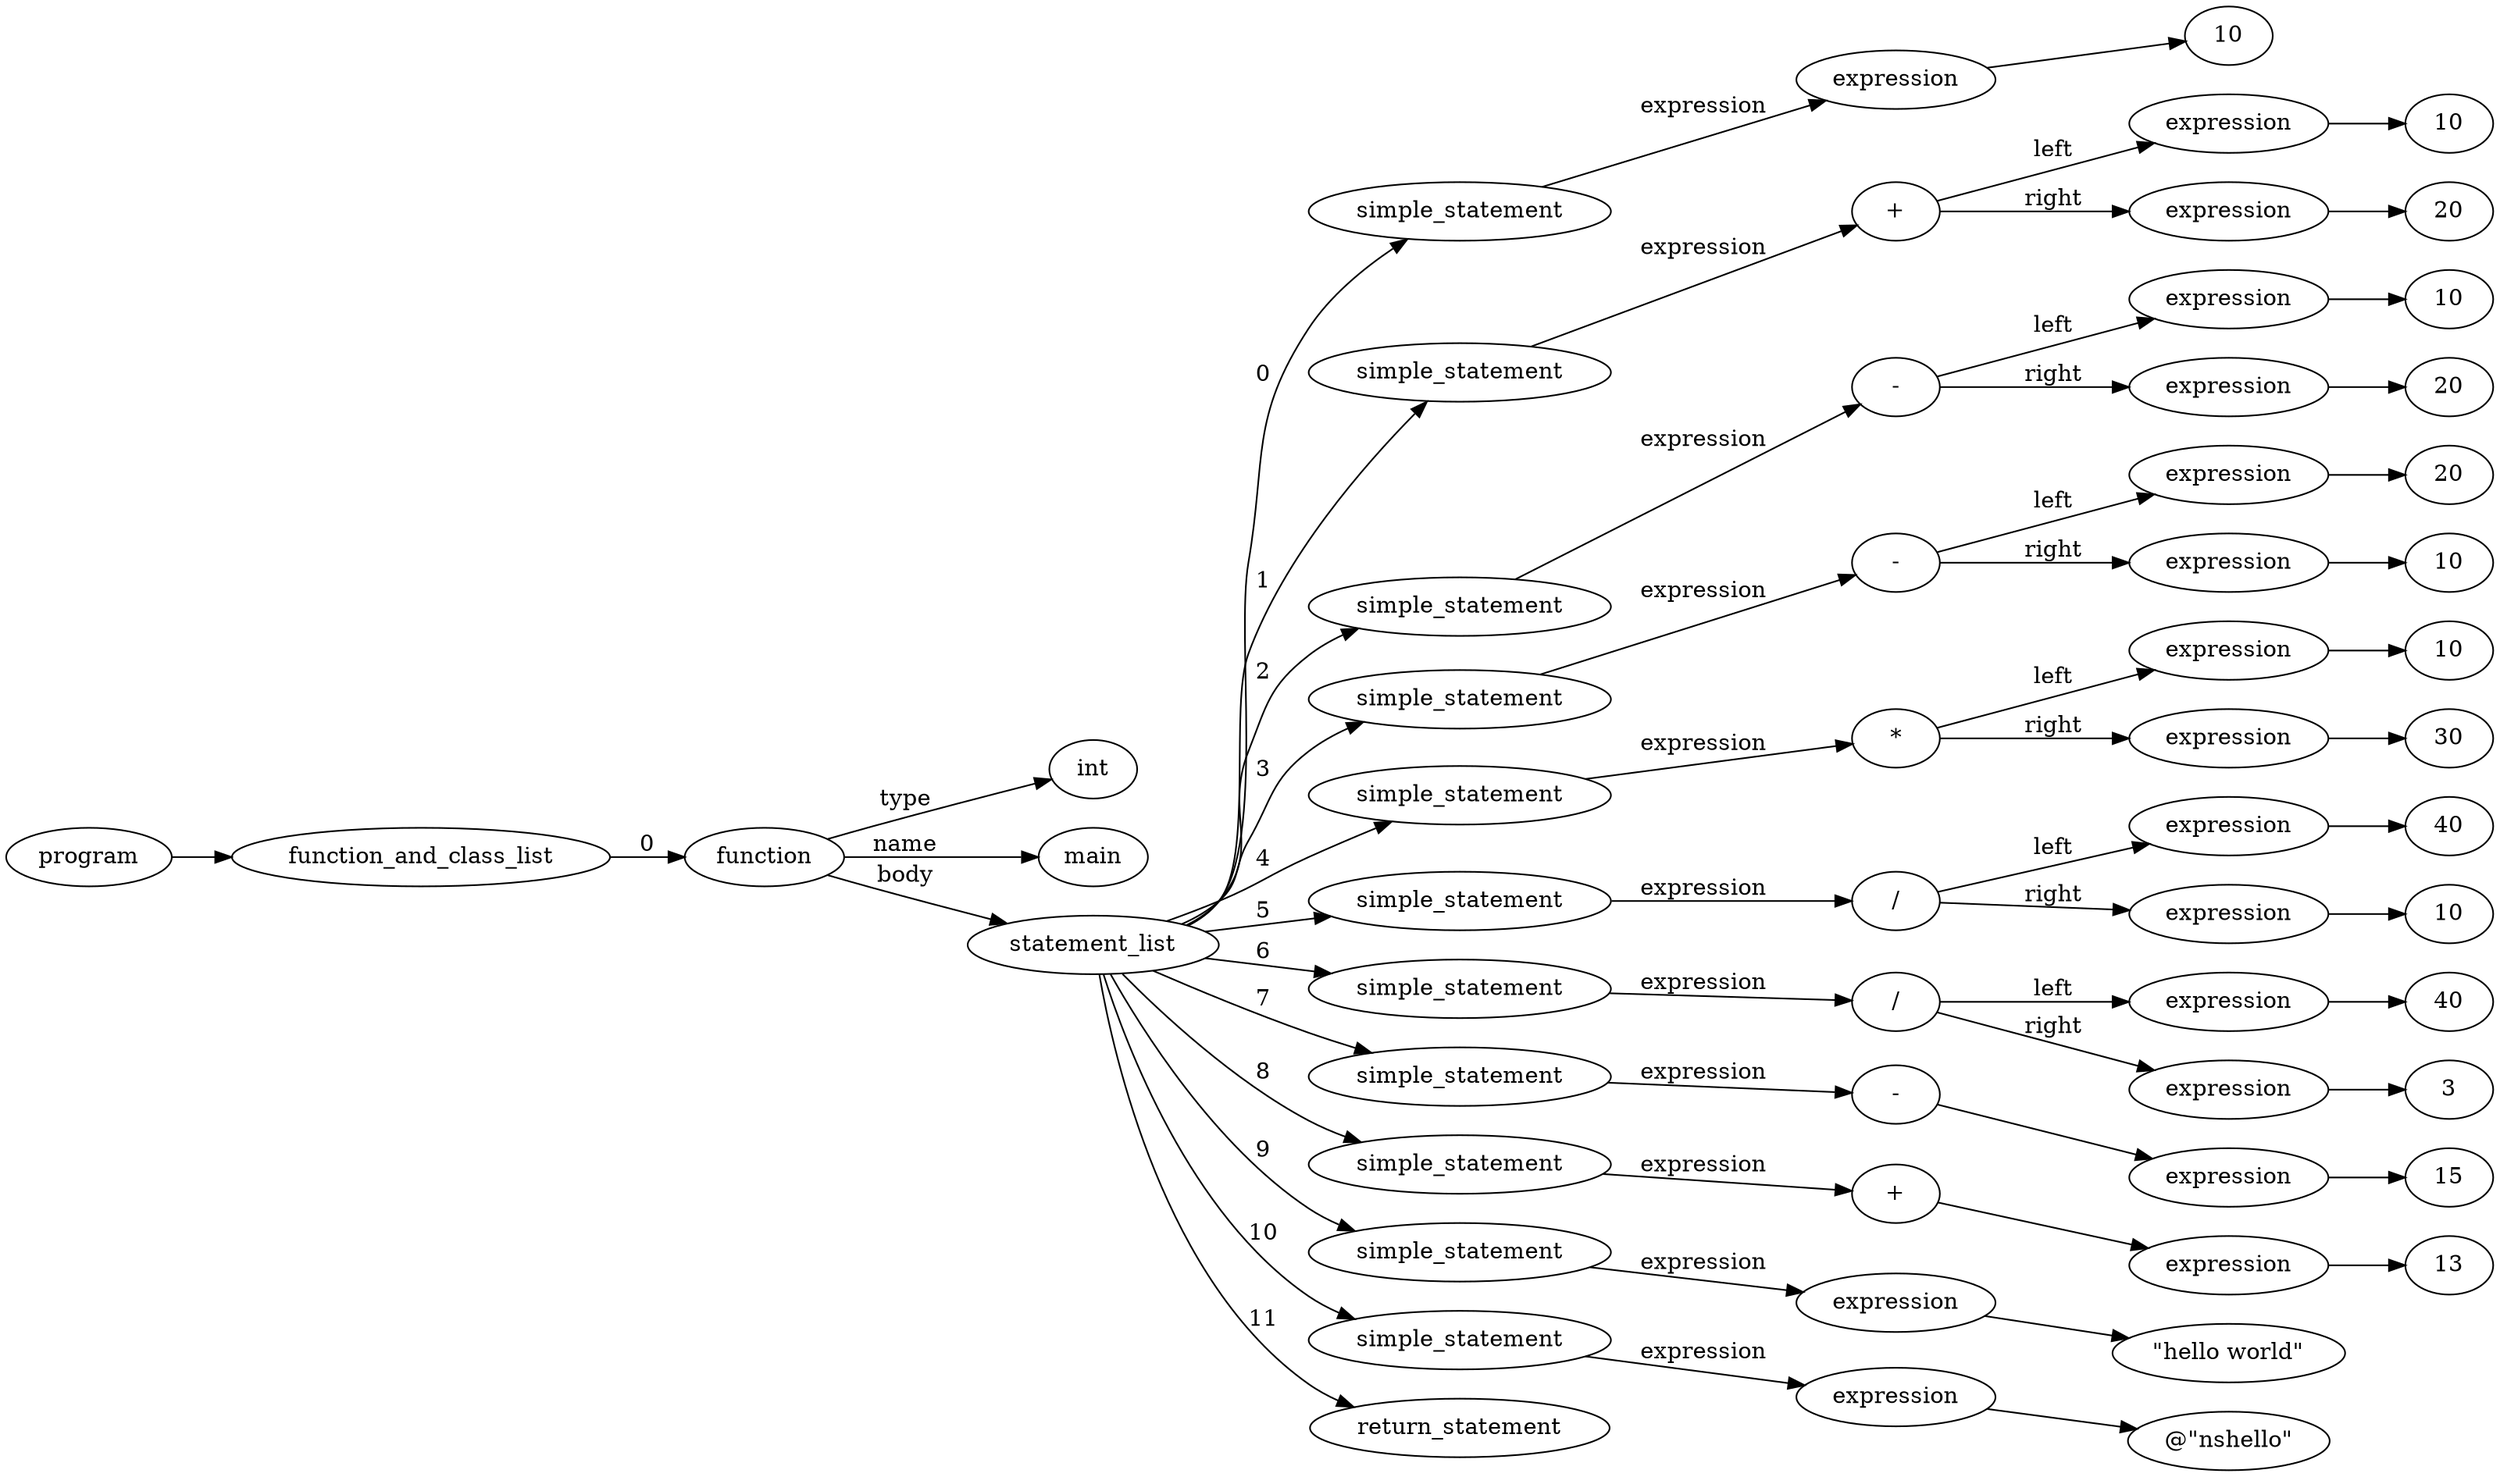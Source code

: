 digraph ObjectiveC { rankdir="LR";
57[label="program"];
57->56;
56[label="function_and_class_list"];
56->55[label="0"];
55[label="function"];
55->0[label="type"];
0[label="int"];
55->55.1 [label="name"];
55.1 [label="main"];
55->4[label="body"];
4[label="statement_list"];
4->3[label="0"];
3[label="simple_statement"];
3->2[label="expression"];
2[label="expression"];
2->1;
1[label="10"];
4->10[label="1"];
10[label="simple_statement"];
10->9[label="expression"];
9[label="expression"];
9[label="+"];
9->6[label="left"];
6[label="expression"];
6->5;
5[label="10"];
9->8[label="right"];
8[label="expression"];
8->7;
7[label="20"];
4->16[label="2"];
16[label="simple_statement"];
16->15[label="expression"];
15[label="expression"];
15[label="-"];
15->12[label="left"];
12[label="expression"];
12->11;
11[label="10"];
15->14[label="right"];
14[label="expression"];
14->13;
13[label="20"];
4->22[label="3"];
22[label="simple_statement"];
22->21[label="expression"];
21[label="expression"];
21[label="-"];
21->18[label="left"];
18[label="expression"];
18->17;
17[label="20"];
21->20[label="right"];
20[label="expression"];
20->19;
19[label="10"];
4->28[label="4"];
28[label="simple_statement"];
28->27[label="expression"];
27[label="expression"];
27[label="*"];
27->24[label="left"];
24[label="expression"];
24->23;
23[label="10"];
27->26[label="right"];
26[label="expression"];
26->25;
25[label="30"];
4->34[label="5"];
34[label="simple_statement"];
34->33[label="expression"];
33[label="expression"];
33[label="/"];
33->30[label="left"];
30[label="expression"];
30->29;
29[label="40"];
33->32[label="right"];
32[label="expression"];
32->31;
31[label="10"];
4->40[label="6"];
40[label="simple_statement"];
40->39[label="expression"];
39[label="expression"];
39[label="/"];
39->36[label="left"];
36[label="expression"];
36->35;
35[label="40"];
39->38[label="right"];
38[label="expression"];
38->37;
37[label="3"];
4->44[label="7"];
44[label="simple_statement"];
44->43[label="expression"];
43[label="expression"];
43[label="-"];
43->42;
42[label="expression"];
42->41;
41[label="15"];
4->48[label="8"];
48[label="simple_statement"];
48->47[label="expression"];
47[label="expression"];
47[label="+"];
47->46;
46[label="expression"];
46->45;
45[label="13"];
4->51[label="9"];
51[label="simple_statement"];
51->50[label="expression"];
50[label="expression"];
50->49;
49[label=<"hello world">];
4->54[label="10"];
54[label="simple_statement"];
54->53[label="expression"];
53[label="expression"];
53->52;
52[label=<@"nshello">];
4->70[label="11"];
70[label="return_statement"];
}
